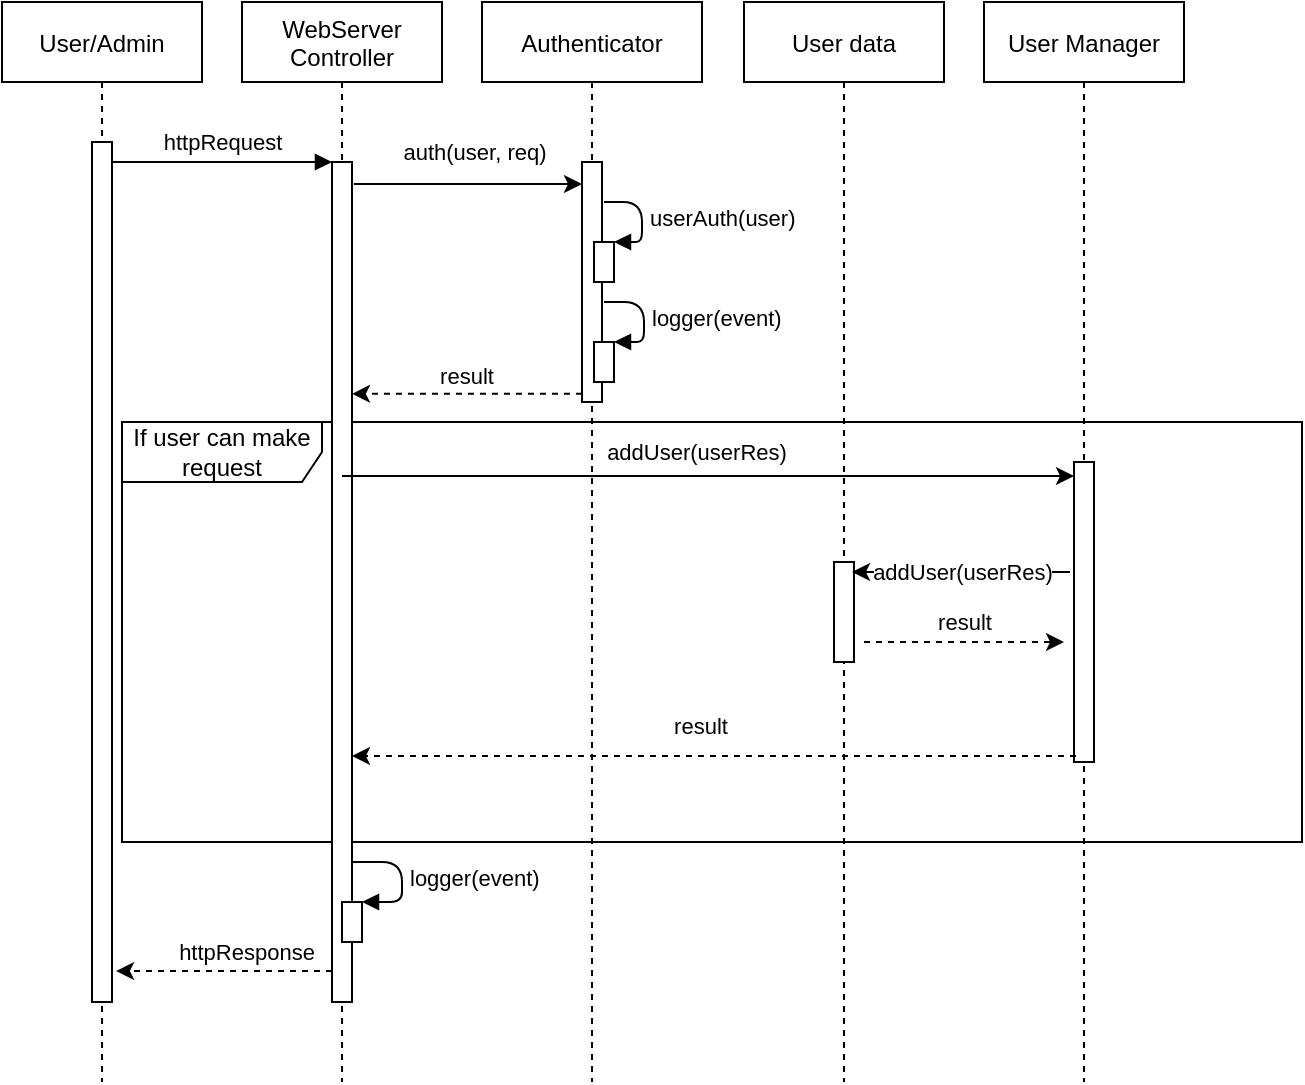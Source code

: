 <mxfile version="15.4.0" type="device"><diagram id="WtrMnUSuWl2rKQbNKb5W" name="Page-1"><mxGraphModel dx="1422" dy="822" grid="1" gridSize="10" guides="1" tooltips="1" connect="1" arrows="1" fold="1" page="0" pageScale="1" pageWidth="827" pageHeight="1169" math="0" shadow="0"><root><mxCell id="0"/><mxCell id="1" parent="0"/><mxCell id="cRbQJOC_2zJSgSb3PY9H-1" value="If user can make request" style="shape=umlFrame;whiteSpace=wrap;html=1;width=100;height=30;" vertex="1" parent="1"><mxGeometry x="90" y="290" width="590" height="210" as="geometry"/></mxCell><mxCell id="cRbQJOC_2zJSgSb3PY9H-3" value="User/Admin" style="shape=umlLifeline;perimeter=lifelinePerimeter;container=1;collapsible=0;recursiveResize=0;shadow=0;strokeWidth=1;" vertex="1" parent="1"><mxGeometry x="30" y="80" width="100" height="540" as="geometry"/></mxCell><mxCell id="cRbQJOC_2zJSgSb3PY9H-4" value="" style="points=[];perimeter=orthogonalPerimeter;shadow=0;strokeWidth=1;" vertex="1" parent="cRbQJOC_2zJSgSb3PY9H-3"><mxGeometry x="45" y="70" width="10" height="430" as="geometry"/></mxCell><mxCell id="cRbQJOC_2zJSgSb3PY9H-5" value="WebServer &#10;Controller" style="shape=umlLifeline;perimeter=lifelinePerimeter;container=1;collapsible=0;recursiveResize=0;shadow=0;strokeWidth=1;" vertex="1" parent="1"><mxGeometry x="150" y="80" width="100" height="540" as="geometry"/></mxCell><mxCell id="cRbQJOC_2zJSgSb3PY9H-6" value="" style="points=[];perimeter=orthogonalPerimeter;shadow=0;strokeWidth=1;" vertex="1" parent="cRbQJOC_2zJSgSb3PY9H-5"><mxGeometry x="45" y="80" width="10" height="420" as="geometry"/></mxCell><mxCell id="cRbQJOC_2zJSgSb3PY9H-7" value="" style="html=1;points=[];perimeter=orthogonalPerimeter;" vertex="1" parent="cRbQJOC_2zJSgSb3PY9H-5"><mxGeometry x="50" y="450" width="10" height="20" as="geometry"/></mxCell><mxCell id="cRbQJOC_2zJSgSb3PY9H-8" value="logger(event)" style="edgeStyle=orthogonalEdgeStyle;html=1;align=left;spacingLeft=2;endArrow=block;entryX=1;entryY=0;" edge="1" parent="cRbQJOC_2zJSgSb3PY9H-5" target="cRbQJOC_2zJSgSb3PY9H-7"><mxGeometry relative="1" as="geometry"><mxPoint x="55" y="430" as="sourcePoint"/><Array as="points"><mxPoint x="80" y="430"/><mxPoint x="80" y="450"/></Array></mxGeometry></mxCell><mxCell id="cRbQJOC_2zJSgSb3PY9H-9" value="" style="verticalAlign=bottom;endArrow=block;entryX=0;entryY=0;shadow=0;strokeWidth=1;" edge="1" parent="1"><mxGeometry relative="1" as="geometry"><mxPoint x="85" y="160.0" as="sourcePoint"/><mxPoint x="195" y="160.0" as="targetPoint"/></mxGeometry></mxCell><mxCell id="cRbQJOC_2zJSgSb3PY9H-10" value="httpRequest" style="edgeLabel;html=1;align=center;verticalAlign=middle;resizable=0;points=[];" vertex="1" connectable="0" parent="cRbQJOC_2zJSgSb3PY9H-9"><mxGeometry x="0.329" y="-1" relative="1" as="geometry"><mxPoint x="-18" y="-11" as="offset"/></mxGeometry></mxCell><mxCell id="cRbQJOC_2zJSgSb3PY9H-11" value="Authenticator" style="shape=umlLifeline;perimeter=lifelinePerimeter;container=1;collapsible=0;recursiveResize=0;shadow=0;strokeWidth=1;" vertex="1" parent="1"><mxGeometry x="270" y="80" width="110" height="540" as="geometry"/></mxCell><mxCell id="cRbQJOC_2zJSgSb3PY9H-12" value="" style="points=[];perimeter=orthogonalPerimeter;shadow=0;strokeWidth=1;" vertex="1" parent="cRbQJOC_2zJSgSb3PY9H-11"><mxGeometry x="50" y="80" width="10" height="120" as="geometry"/></mxCell><mxCell id="cRbQJOC_2zJSgSb3PY9H-13" value="" style="html=1;points=[];perimeter=orthogonalPerimeter;" vertex="1" parent="cRbQJOC_2zJSgSb3PY9H-11"><mxGeometry x="56" y="120" width="10" height="20" as="geometry"/></mxCell><mxCell id="cRbQJOC_2zJSgSb3PY9H-14" value="userAuth(user)" style="edgeStyle=orthogonalEdgeStyle;html=1;align=left;spacingLeft=2;endArrow=block;entryX=1;entryY=0;" edge="1" parent="cRbQJOC_2zJSgSb3PY9H-11" target="cRbQJOC_2zJSgSb3PY9H-13"><mxGeometry relative="1" as="geometry"><mxPoint x="61" y="100" as="sourcePoint"/><Array as="points"><mxPoint x="80" y="100"/><mxPoint x="80" y="120"/></Array></mxGeometry></mxCell><mxCell id="cRbQJOC_2zJSgSb3PY9H-15" value="" style="html=1;points=[];perimeter=orthogonalPerimeter;" vertex="1" parent="cRbQJOC_2zJSgSb3PY9H-11"><mxGeometry x="56" y="170" width="10" height="20" as="geometry"/></mxCell><mxCell id="cRbQJOC_2zJSgSb3PY9H-16" value="logger(event)" style="edgeStyle=orthogonalEdgeStyle;html=1;align=left;spacingLeft=2;endArrow=block;entryX=1;entryY=0;" edge="1" parent="cRbQJOC_2zJSgSb3PY9H-11" target="cRbQJOC_2zJSgSb3PY9H-15"><mxGeometry relative="1" as="geometry"><mxPoint x="61" y="150" as="sourcePoint"/><Array as="points"><mxPoint x="81" y="150"/><mxPoint x="81" y="170"/></Array></mxGeometry></mxCell><mxCell id="cRbQJOC_2zJSgSb3PY9H-17" value="" style="endArrow=classic;html=1;" edge="1" parent="1"><mxGeometry width="50" height="50" relative="1" as="geometry"><mxPoint x="206" y="171" as="sourcePoint"/><mxPoint x="320" y="171" as="targetPoint"/></mxGeometry></mxCell><mxCell id="cRbQJOC_2zJSgSb3PY9H-18" value="auth(user, req)" style="edgeLabel;html=1;align=center;verticalAlign=middle;resizable=0;points=[];" vertex="1" connectable="0" parent="cRbQJOC_2zJSgSb3PY9H-17"><mxGeometry x="0.393" relative="1" as="geometry"><mxPoint x="-20" y="-16" as="offset"/></mxGeometry></mxCell><mxCell id="cRbQJOC_2zJSgSb3PY9H-19" value="" style="endArrow=classic;html=1;entryX=1;entryY=0.276;entryDx=0;entryDy=0;entryPerimeter=0;dashed=1;" edge="1" parent="1" source="cRbQJOC_2zJSgSb3PY9H-12" target="cRbQJOC_2zJSgSb3PY9H-6"><mxGeometry width="50" height="50" relative="1" as="geometry"><mxPoint x="400" y="300" as="sourcePoint"/><mxPoint x="450" y="250" as="targetPoint"/></mxGeometry></mxCell><mxCell id="cRbQJOC_2zJSgSb3PY9H-20" value="result" style="edgeLabel;html=1;align=center;verticalAlign=middle;resizable=0;points=[];" vertex="1" connectable="0" parent="cRbQJOC_2zJSgSb3PY9H-19"><mxGeometry x="0.35" y="-1" relative="1" as="geometry"><mxPoint x="19" y="-8" as="offset"/></mxGeometry></mxCell><mxCell id="cRbQJOC_2zJSgSb3PY9H-23" value="" style="endArrow=classic;html=1;entryX=0;entryY=0.047;entryDx=0;entryDy=0;entryPerimeter=0;" edge="1" parent="1" source="cRbQJOC_2zJSgSb3PY9H-5" target="cRbQJOC_2zJSgSb3PY9H-33"><mxGeometry width="50" height="50" relative="1" as="geometry"><mxPoint x="400" y="370" as="sourcePoint"/><mxPoint x="444" y="315.95" as="targetPoint"/></mxGeometry></mxCell><mxCell id="cRbQJOC_2zJSgSb3PY9H-24" value="addUser(userRes)" style="edgeLabel;html=1;align=center;verticalAlign=middle;resizable=0;points=[];" vertex="1" connectable="0" parent="cRbQJOC_2zJSgSb3PY9H-23"><mxGeometry x="-0.109" y="1" relative="1" as="geometry"><mxPoint x="14" y="-11" as="offset"/></mxGeometry></mxCell><mxCell id="cRbQJOC_2zJSgSb3PY9H-25" value="" style="endArrow=classic;html=1;dashed=1;entryX=1.2;entryY=0.964;entryDx=0;entryDy=0;entryPerimeter=0;" edge="1" parent="1" source="cRbQJOC_2zJSgSb3PY9H-6" target="cRbQJOC_2zJSgSb3PY9H-4"><mxGeometry width="50" height="50" relative="1" as="geometry"><mxPoint x="400" y="500" as="sourcePoint"/><mxPoint x="80" y="550" as="targetPoint"/></mxGeometry></mxCell><mxCell id="cRbQJOC_2zJSgSb3PY9H-26" value="httpResponse" style="edgeLabel;html=1;align=center;verticalAlign=middle;resizable=0;points=[];" vertex="1" connectable="0" parent="cRbQJOC_2zJSgSb3PY9H-25"><mxGeometry x="-0.513" y="-1" relative="1" as="geometry"><mxPoint x="-17" y="-9" as="offset"/></mxGeometry></mxCell><mxCell id="cRbQJOC_2zJSgSb3PY9H-27" value="User data" style="shape=umlLifeline;perimeter=lifelinePerimeter;container=1;collapsible=0;recursiveResize=0;shadow=0;strokeWidth=1;" vertex="1" parent="1"><mxGeometry x="401" y="80" width="100" height="540" as="geometry"/></mxCell><mxCell id="cRbQJOC_2zJSgSb3PY9H-28" value="" style="points=[];perimeter=orthogonalPerimeter;shadow=0;strokeWidth=1;" vertex="1" parent="cRbQJOC_2zJSgSb3PY9H-27"><mxGeometry x="45" y="280" width="10" height="50" as="geometry"/></mxCell><mxCell id="cRbQJOC_2zJSgSb3PY9H-32" value="User Manager" style="shape=umlLifeline;perimeter=lifelinePerimeter;container=1;collapsible=0;recursiveResize=0;shadow=0;strokeWidth=1;" vertex="1" parent="1"><mxGeometry x="521" y="80" width="100" height="540" as="geometry"/></mxCell><mxCell id="cRbQJOC_2zJSgSb3PY9H-33" value="" style="points=[];perimeter=orthogonalPerimeter;shadow=0;strokeWidth=1;" vertex="1" parent="cRbQJOC_2zJSgSb3PY9H-32"><mxGeometry x="45" y="230" width="10" height="150" as="geometry"/></mxCell><mxCell id="cRbQJOC_2zJSgSb3PY9H-41" value="" style="endArrow=classic;html=1;rounded=0;edgeStyle=orthogonalEdgeStyle;entryX=0.9;entryY=0.1;entryDx=0;entryDy=0;entryPerimeter=0;" edge="1" parent="1" target="cRbQJOC_2zJSgSb3PY9H-28"><mxGeometry relative="1" as="geometry"><mxPoint x="564" y="365" as="sourcePoint"/><mxPoint x="471" y="365" as="targetPoint"/><Array as="points"><mxPoint x="564" y="365"/></Array></mxGeometry></mxCell><mxCell id="cRbQJOC_2zJSgSb3PY9H-42" value="addUser(userRes)" style="edgeLabel;resizable=0;html=1;align=center;verticalAlign=middle;" connectable="0" vertex="1" parent="cRbQJOC_2zJSgSb3PY9H-41"><mxGeometry relative="1" as="geometry"/></mxCell><mxCell id="cRbQJOC_2zJSgSb3PY9H-43" value="" style="endArrow=classic;html=1;rounded=0;edgeStyle=orthogonalEdgeStyle;dashed=1;" edge="1" parent="1"><mxGeometry relative="1" as="geometry"><mxPoint x="461" y="400" as="sourcePoint"/><mxPoint x="561" y="400" as="targetPoint"/></mxGeometry></mxCell><mxCell id="cRbQJOC_2zJSgSb3PY9H-44" value="result" style="edgeLabel;resizable=0;html=1;align=center;verticalAlign=middle;" connectable="0" vertex="1" parent="cRbQJOC_2zJSgSb3PY9H-43"><mxGeometry relative="1" as="geometry"><mxPoint y="-10" as="offset"/></mxGeometry></mxCell><mxCell id="cRbQJOC_2zJSgSb3PY9H-45" value="" style="endArrow=classic;html=1;dashed=1;exitX=0.1;exitY=0.98;exitDx=0;exitDy=0;exitPerimeter=0;" edge="1" parent="1" source="cRbQJOC_2zJSgSb3PY9H-33" target="cRbQJOC_2zJSgSb3PY9H-6"><mxGeometry width="50" height="50" relative="1" as="geometry"><mxPoint x="447" y="469.98" as="sourcePoint"/><mxPoint x="209.21" y="469.5" as="targetPoint"/></mxGeometry></mxCell><mxCell id="cRbQJOC_2zJSgSb3PY9H-46" value="result" style="edgeLabel;html=1;align=center;verticalAlign=middle;resizable=0;points=[];" vertex="1" connectable="0" parent="cRbQJOC_2zJSgSb3PY9H-45"><mxGeometry x="-0.513" y="-1" relative="1" as="geometry"><mxPoint x="-100" y="-14" as="offset"/></mxGeometry></mxCell></root></mxGraphModel></diagram></mxfile>
